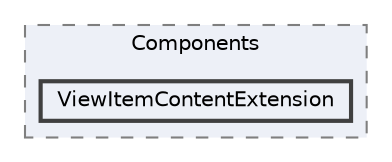 digraph "Web/Modules/EleWise.ELMA.Documents.Web/Components/ViewItemContentExtension"
{
 // LATEX_PDF_SIZE
  bgcolor="transparent";
  edge [fontname=Helvetica,fontsize=10,labelfontname=Helvetica,labelfontsize=10];
  node [fontname=Helvetica,fontsize=10,shape=box,height=0.2,width=0.4];
  compound=true
  subgraph clusterdir_3ef6931c1060d364db395f8614a41e77 {
    graph [ bgcolor="#edf0f7", pencolor="grey50", label="Components", fontname=Helvetica,fontsize=10 style="filled,dashed", URL="dir_3ef6931c1060d364db395f8614a41e77.html",tooltip=""]
  dir_61e2d2b9ea2cc7df5bfb8d276587c733 [label="ViewItemContentExtension", fillcolor="#edf0f7", color="grey25", style="filled,bold", URL="dir_61e2d2b9ea2cc7df5bfb8d276587c733.html",tooltip=""];
  }
}

